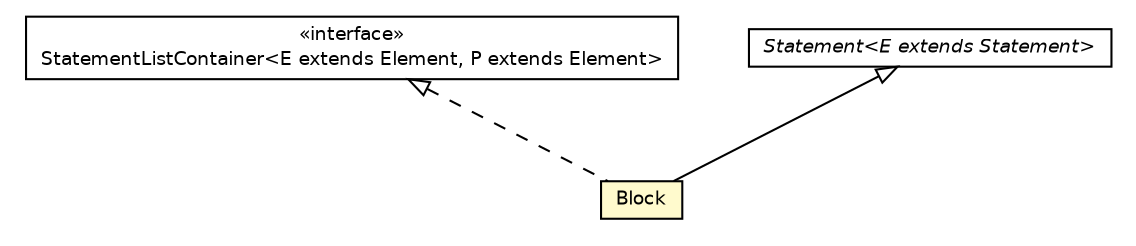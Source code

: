#!/usr/local/bin/dot
#
# Class diagram 
# Generated by UMLGraph version 5.2 (http://www.umlgraph.org/)
#

digraph G {
	edge [fontname="Helvetica",fontsize=10,labelfontname="Helvetica",labelfontsize=10];
	node [fontname="Helvetica",fontsize=10,shape=plaintext];
	nodesep=0.25;
	ranksep=0.5;
	// chameleon.core.statement.StatementListContainer<E extends chameleon.core.element.Element, P extends chameleon.core.element.Element>
	c23665 [label=<<table title="chameleon.core.statement.StatementListContainer" border="0" cellborder="1" cellspacing="0" cellpadding="2" port="p" href="./StatementListContainer.html">
		<tr><td><table border="0" cellspacing="0" cellpadding="1">
<tr><td align="center" balign="center"> &#171;interface&#187; </td></tr>
<tr><td align="center" balign="center"> StatementListContainer&lt;E extends Element, P extends Element&gt; </td></tr>
		</table></td></tr>
		</table>>, fontname="Helvetica", fontcolor="black", fontsize=9.0];
	// chameleon.core.statement.Statement<E extends chameleon.core.statement.Statement>
	c23666 [label=<<table title="chameleon.core.statement.Statement" border="0" cellborder="1" cellspacing="0" cellpadding="2" port="p" href="./Statement.html">
		<tr><td><table border="0" cellspacing="0" cellpadding="1">
<tr><td align="center" balign="center"><font face="Helvetica-Oblique"> Statement&lt;E extends Statement&gt; </font></td></tr>
		</table></td></tr>
		</table>>, fontname="Helvetica", fontcolor="black", fontsize=9.0];
	// chameleon.core.statement.Block
	c23671 [label=<<table title="chameleon.core.statement.Block" border="0" cellborder="1" cellspacing="0" cellpadding="2" port="p" bgcolor="lemonChiffon" href="./Block.html">
		<tr><td><table border="0" cellspacing="0" cellpadding="1">
<tr><td align="center" balign="center"> Block </td></tr>
		</table></td></tr>
		</table>>, fontname="Helvetica", fontcolor="black", fontsize=9.0];
	//chameleon.core.statement.Block extends chameleon.core.statement.Statement<chameleon.core.statement.Block>
	c23666:p -> c23671:p [dir=back,arrowtail=empty];
	//chameleon.core.statement.Block implements chameleon.core.statement.StatementListContainer<E extends chameleon.core.element.Element, P extends chameleon.core.element.Element>
	c23665:p -> c23671:p [dir=back,arrowtail=empty,style=dashed];
}

